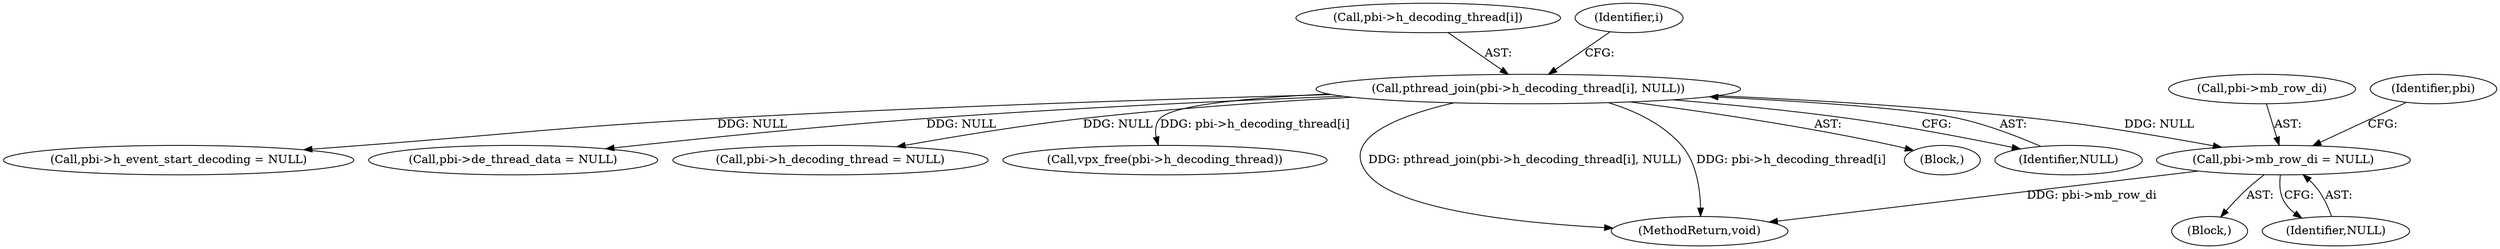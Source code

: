 digraph "0_Android_6886e8e0a9db2dbad723dc37a548233e004b33bc_2@pointer" {
"1000188" [label="(Call,pbi->mb_row_di = NULL)"];
"1000135" [label="(Call,pthread_join(pbi->h_decoding_thread[i], NULL))"];
"1000141" [label="(Identifier,NULL)"];
"1000135" [label="(Call,pthread_join(pbi->h_decoding_thread[i], NULL))"];
"1000179" [label="(Call,pbi->h_event_start_decoding = NULL)"];
"1000189" [label="(Call,pbi->mb_row_di)"];
"1000197" [label="(Call,pbi->de_thread_data = NULL)"];
"1000195" [label="(Identifier,pbi)"];
"1000170" [label="(Call,pbi->h_decoding_thread = NULL)"];
"1000166" [label="(Call,vpx_free(pbi->h_decoding_thread))"];
"1000136" [label="(Call,pbi->h_decoding_thread[i])"];
"1000126" [label="(Identifier,i)"];
"1000192" [label="(Identifier,NULL)"];
"1000209" [label="(MethodReturn,void)"];
"1000127" [label="(Block,)"];
"1000188" [label="(Call,pbi->mb_row_di = NULL)"];
"1000109" [label="(Block,)"];
"1000188" -> "1000109"  [label="AST: "];
"1000188" -> "1000192"  [label="CFG: "];
"1000189" -> "1000188"  [label="AST: "];
"1000192" -> "1000188"  [label="AST: "];
"1000195" -> "1000188"  [label="CFG: "];
"1000188" -> "1000209"  [label="DDG: pbi->mb_row_di"];
"1000135" -> "1000188"  [label="DDG: NULL"];
"1000135" -> "1000127"  [label="AST: "];
"1000135" -> "1000141"  [label="CFG: "];
"1000136" -> "1000135"  [label="AST: "];
"1000141" -> "1000135"  [label="AST: "];
"1000126" -> "1000135"  [label="CFG: "];
"1000135" -> "1000209"  [label="DDG: pthread_join(pbi->h_decoding_thread[i], NULL)"];
"1000135" -> "1000209"  [label="DDG: pbi->h_decoding_thread[i]"];
"1000135" -> "1000166"  [label="DDG: pbi->h_decoding_thread[i]"];
"1000135" -> "1000170"  [label="DDG: NULL"];
"1000135" -> "1000179"  [label="DDG: NULL"];
"1000135" -> "1000197"  [label="DDG: NULL"];
}

